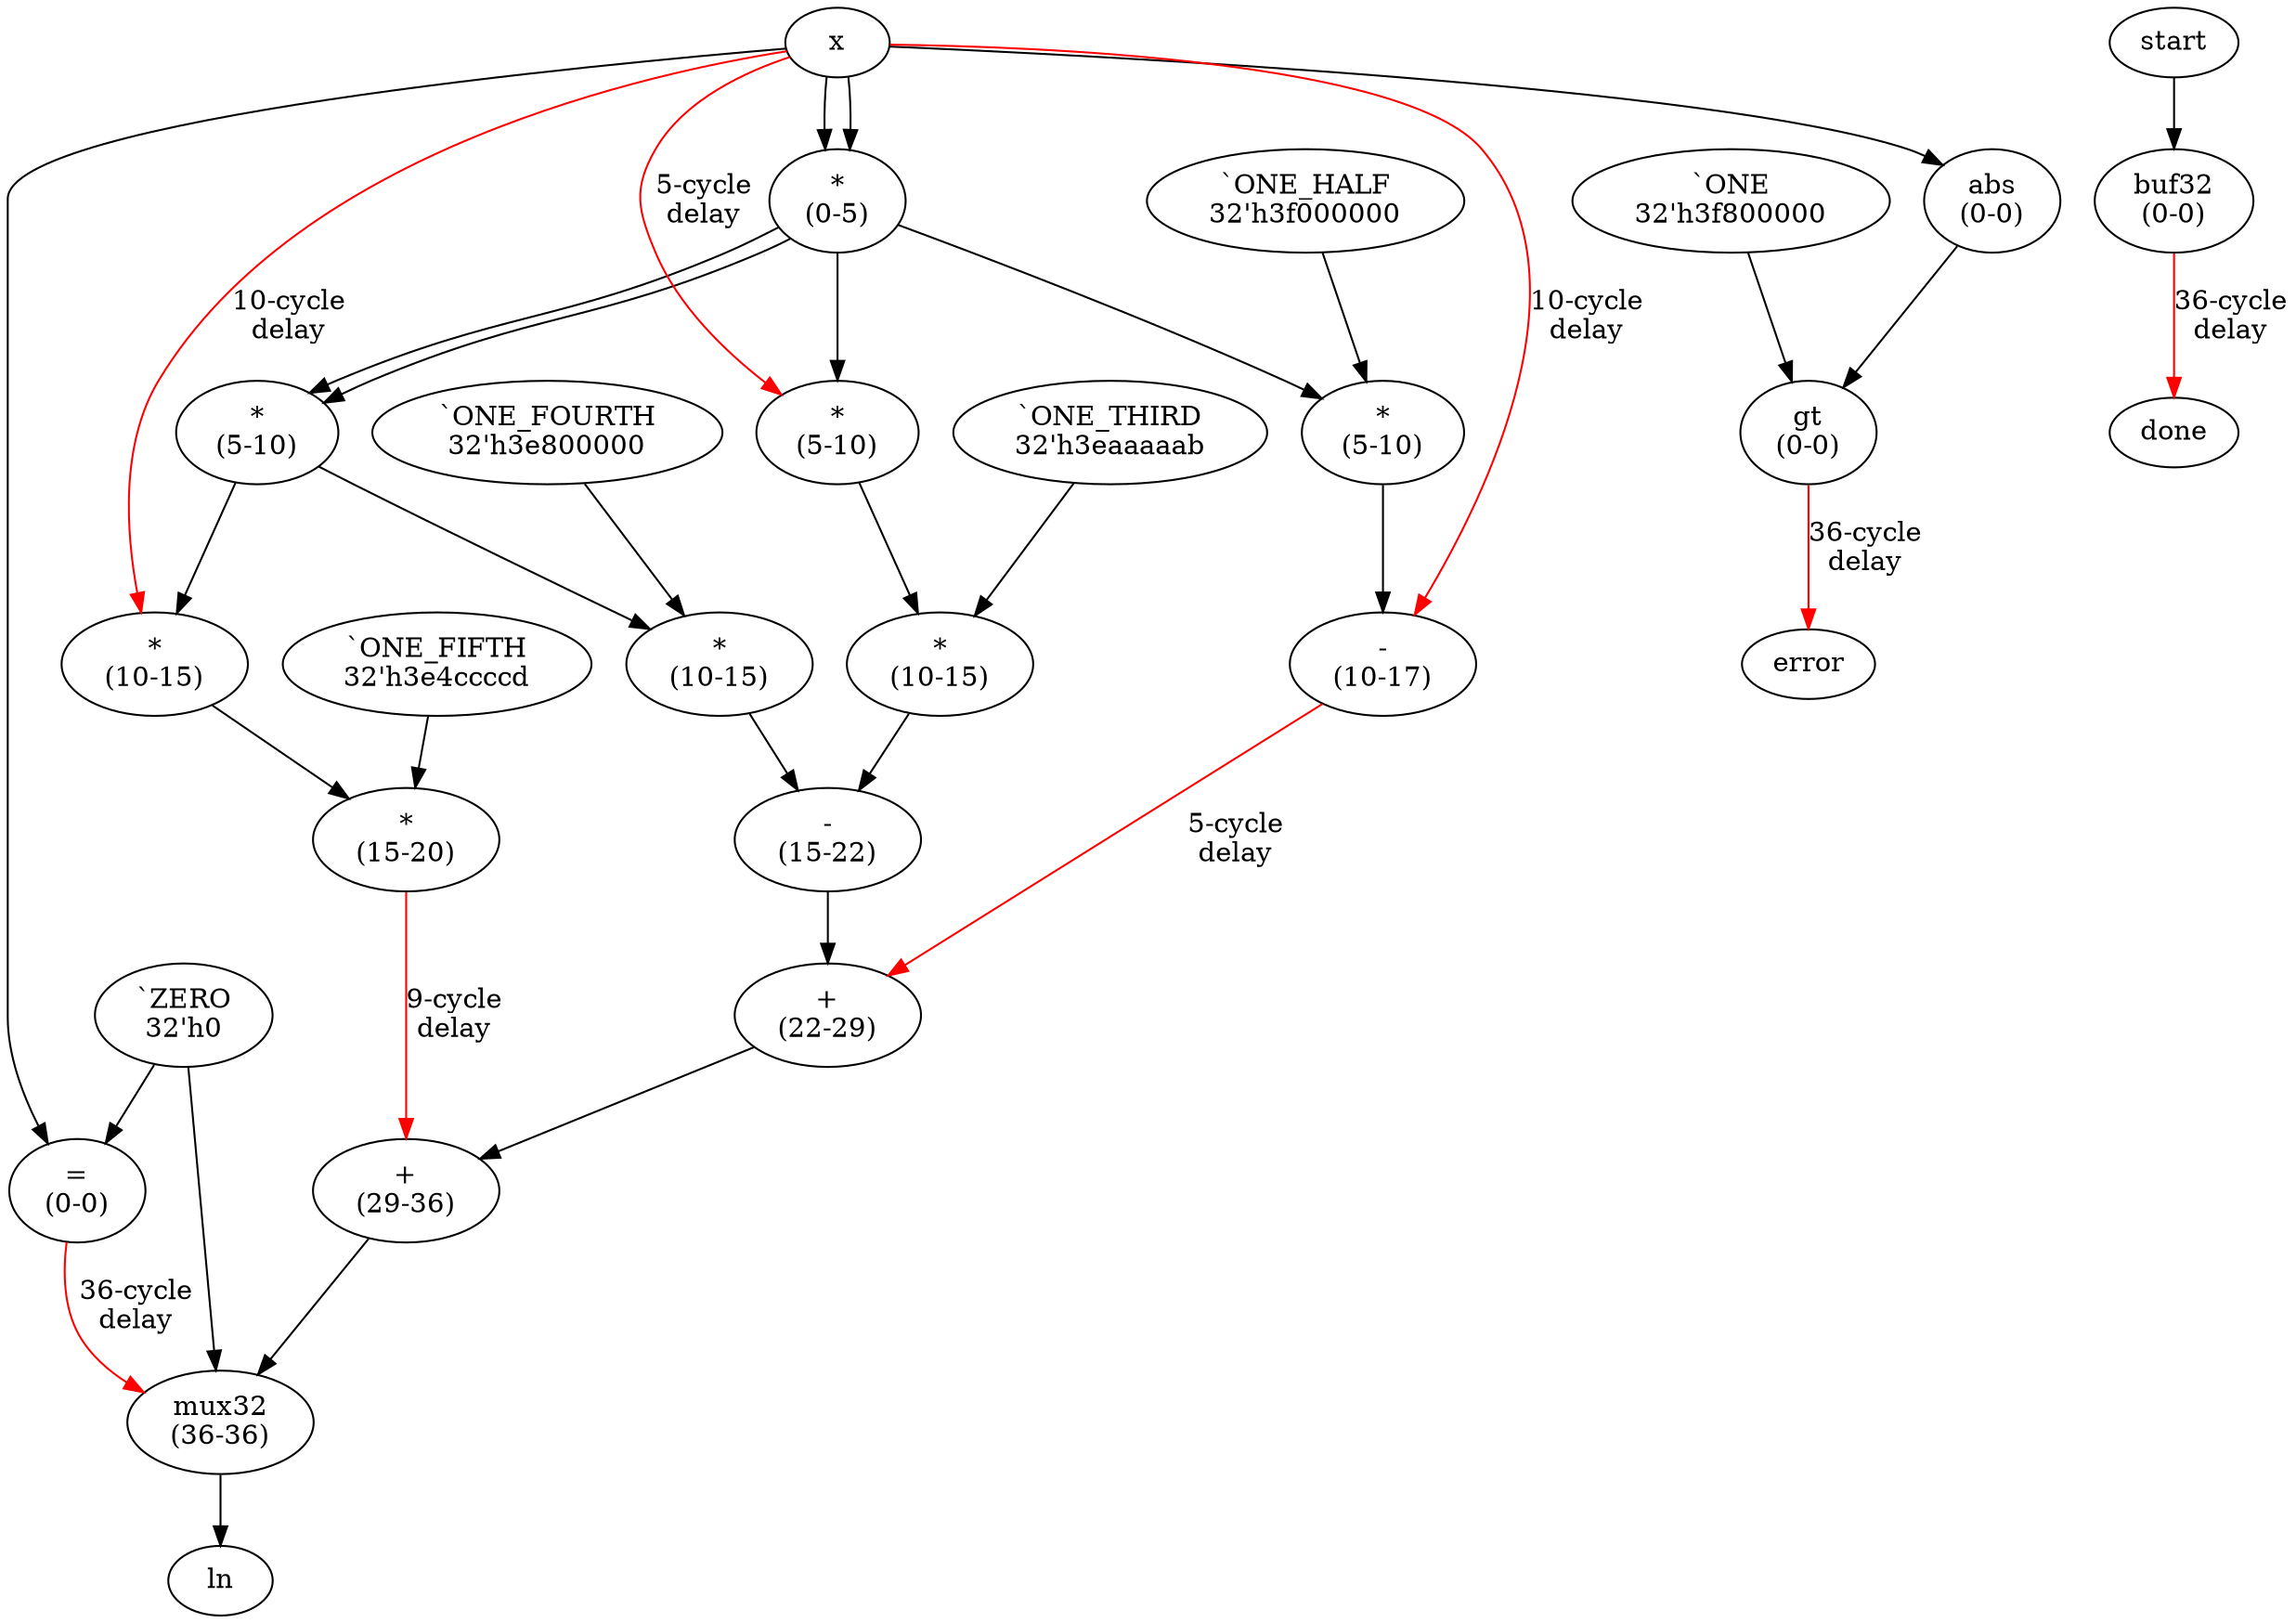 digraph {
	"ONE_FOURTH" [label="`ONE_FOURTH
32'h3e800000"]
	"ONE" [label="`ONE
32'h3f800000"]
	"ZERO" [label="`ZERO
32'h0"]
	"ONE_FIFTH" [label="`ONE_FIFTH
32'h3e4ccccd"]
	"ONE_HALF" [label="`ONE_HALF
32'h3f000000"]
	"ONE_THIRD" [label="`ONE_THIRD
32'h3eaaaaab"]
	"ln output" [label="ln"]
	"done output" [label="done"]
	"error output" [label="error"]
	"done" [label="buf32
(0-0)"]
	"x_abs" [label="abs
(0-0)"]
	"error" [label="gt
(0-0)"]
	"e2" [label="*
(0-5)"]
	"t2" [label="*
(5-10)"]
	"e3" [label="*
(5-10)"]
	"e4" [label="*
(5-10)"]
	"s12" [label="-
(10-17)"]
	"e5" [label="*
(10-15)"]
	"t3" [label="*
(10-15)"]
	"t4" [label="*
(10-15)"]
	"s34" [label="-
(15-22)"]
	"t5" [label="*
(15-20)"]
	"s1234" [label="+
(22-29)"]
	"_ln" [label="+
(29-36)"]
	"exact0" [label="=
(0-0)"]
	"ln" [label="mux32
(36-36)"]
	"start" -> "done";
	"x" -> "x_abs";
	"x_abs" -> "error";
	"ONE" -> "error";
	"x" -> "e2";
	"x" -> "e2";
	"e2" -> "t2";
	"ONE_HALF" -> "t2";
	"e2" -> "e3";
	"x" -> "e3" [label="5-cycle\ndelay", color=red];
	"e2" -> "e4";
	"e2" -> "e4";
	"x" -> "s12" [label="10-cycle\ndelay", color=red];
	"t2" -> "s12";
	"e4" -> "e5";
	"x" -> "e5" [label="10-cycle\ndelay", color=red];
	"e3" -> "t3";
	"ONE_THIRD" -> "t3";
	"e4" -> "t4";
	"ONE_FOURTH" -> "t4";
	"t3" -> "s34";
	"t4" -> "s34";
	"e5" -> "t5";
	"ONE_FIFTH" -> "t5";
	"s12" -> "s1234" [label="5-cycle\ndelay", color=red];
	"s34" -> "s1234";
	"s1234" -> "_ln";
	"t5" -> "_ln" [label="9-cycle\ndelay", color=red];
	"x" -> "exact0";
	"ZERO" -> "exact0";
	"exact0" -> "ln" [label="36-cycle\ndelay", color=red];
	"ZERO" -> "ln";
	"_ln" -> "ln";
	"ln" -> "ln output";
	"done" -> "done output" [label="36-cycle\ndelay", color=red];
	"error" -> "error output" [label="36-cycle\ndelay", color=red];
}

